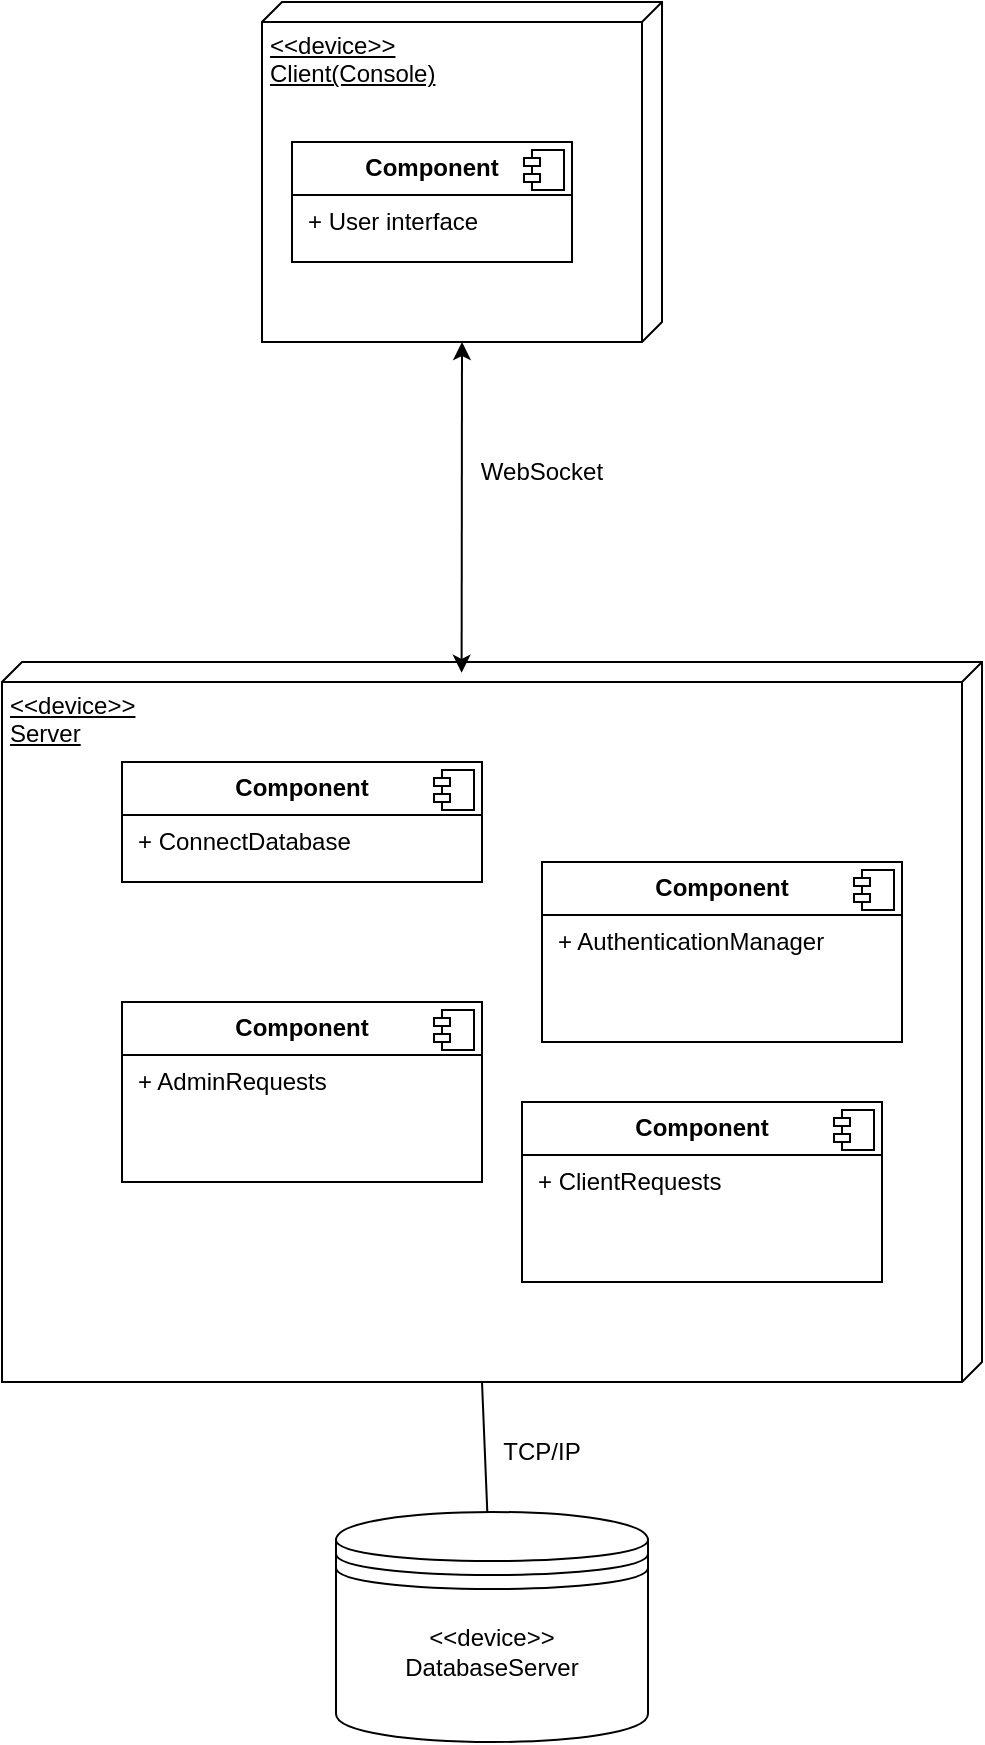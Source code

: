 <mxfile version="26.1.1">
  <diagram name="Страница-1" id="XDXFd0y68O4hNVRGw4TV">
    <mxGraphModel dx="913" dy="1660" grid="1" gridSize="10" guides="1" tooltips="1" connect="1" arrows="1" fold="1" page="1" pageScale="1" pageWidth="827" pageHeight="1169" math="0" shadow="0">
      <root>
        <mxCell id="0" />
        <mxCell id="1" parent="0" />
        <mxCell id="6t3WRoYSTCvv0QFygyfa-1" value="&amp;lt;&amp;lt;device&amp;gt;&amp;gt;&lt;div&gt;Client(Console)&lt;/div&gt;" style="verticalAlign=top;align=left;spacingTop=8;spacingLeft=2;spacingRight=12;shape=cube;size=10;direction=south;fontStyle=4;html=1;whiteSpace=wrap;" parent="1" vertex="1">
          <mxGeometry x="430" y="-70" width="200" height="170" as="geometry" />
        </mxCell>
        <mxCell id="6t3WRoYSTCvv0QFygyfa-2" value="&amp;lt;&amp;lt;device&amp;gt;&amp;gt;&lt;div&gt;Server&lt;/div&gt;" style="verticalAlign=top;align=left;spacingTop=8;spacingLeft=2;spacingRight=12;shape=cube;size=10;direction=south;fontStyle=4;html=1;whiteSpace=wrap;" parent="1" vertex="1">
          <mxGeometry x="300" y="260" width="490" height="360" as="geometry" />
        </mxCell>
        <mxCell id="6t3WRoYSTCvv0QFygyfa-4" value="" style="shape=datastore;whiteSpace=wrap;html=1;" parent="1" vertex="1">
          <mxGeometry x="467" y="685" width="156" height="115" as="geometry" />
        </mxCell>
        <mxCell id="6t3WRoYSTCvv0QFygyfa-5" value="&lt;div&gt;&amp;lt;&amp;lt;device&amp;gt;&amp;gt;&lt;/div&gt;DatabaseServer" style="text;strokeColor=none;align=center;fillColor=none;html=1;verticalAlign=middle;whiteSpace=wrap;rounded=0;" parent="1" vertex="1">
          <mxGeometry x="505" y="740" width="80" height="30" as="geometry" />
        </mxCell>
        <mxCell id="6t3WRoYSTCvv0QFygyfa-7" value="" style="endArrow=classic;startArrow=classic;html=1;rounded=0;exitX=0.015;exitY=0.531;exitDx=0;exitDy=0;exitPerimeter=0;" parent="1" source="6t3WRoYSTCvv0QFygyfa-2" edge="1">
          <mxGeometry width="50" height="50" relative="1" as="geometry">
            <mxPoint x="160" y="190" as="sourcePoint" />
            <mxPoint x="530" y="100" as="targetPoint" />
          </mxGeometry>
        </mxCell>
        <mxCell id="6t3WRoYSTCvv0QFygyfa-8" value="WebSocket" style="text;strokeColor=none;align=center;fillColor=none;html=1;verticalAlign=middle;whiteSpace=wrap;rounded=0;" parent="1" vertex="1">
          <mxGeometry x="540" y="150" width="60" height="30" as="geometry" />
        </mxCell>
        <mxCell id="6t3WRoYSTCvv0QFygyfa-9" value="" style="endArrow=none;html=1;rounded=0;entryX=0;entryY=0;entryDx=360;entryDy=250;entryPerimeter=0;" parent="1" source="6t3WRoYSTCvv0QFygyfa-4" target="6t3WRoYSTCvv0QFygyfa-2" edge="1">
          <mxGeometry width="50" height="50" relative="1" as="geometry">
            <mxPoint x="170" y="400" as="sourcePoint" />
            <mxPoint x="220" y="350" as="targetPoint" />
          </mxGeometry>
        </mxCell>
        <mxCell id="6t3WRoYSTCvv0QFygyfa-10" value="TCP/IP" style="text;strokeColor=none;align=center;fillColor=none;html=1;verticalAlign=middle;whiteSpace=wrap;rounded=0;" parent="1" vertex="1">
          <mxGeometry x="540" y="640" width="60" height="30" as="geometry" />
        </mxCell>
        <mxCell id="6t3WRoYSTCvv0QFygyfa-18" value="&lt;p style=&quot;margin:0px;margin-top:6px;text-align:center;&quot;&gt;&lt;b&gt;Component&lt;/b&gt;&lt;/p&gt;&lt;hr size=&quot;1&quot; style=&quot;border-style:solid;&quot;&gt;&lt;p style=&quot;margin:0px;margin-left:8px;&quot;&gt;+ User interface&lt;br&gt;&lt;/p&gt;" style="align=left;overflow=fill;html=1;dropTarget=0;whiteSpace=wrap;" parent="1" vertex="1">
          <mxGeometry x="445" width="140" height="60" as="geometry" />
        </mxCell>
        <mxCell id="6t3WRoYSTCvv0QFygyfa-19" value="" style="shape=component;jettyWidth=8;jettyHeight=4;" parent="6t3WRoYSTCvv0QFygyfa-18" vertex="1">
          <mxGeometry x="1" width="20" height="20" relative="1" as="geometry">
            <mxPoint x="-24" y="4" as="offset" />
          </mxGeometry>
        </mxCell>
        <mxCell id="6t3WRoYSTCvv0QFygyfa-20" value="&lt;p style=&quot;margin:0px;margin-top:6px;text-align:center;&quot;&gt;&lt;b&gt;Component&lt;/b&gt;&lt;/p&gt;&lt;hr size=&quot;1&quot; style=&quot;border-style:solid;&quot;&gt;&lt;p style=&quot;margin:0px;margin-left:8px;&quot;&gt;+ ConnectDatabase&lt;br&gt;&lt;br&gt;&lt;/p&gt;" style="align=left;overflow=fill;html=1;dropTarget=0;whiteSpace=wrap;" parent="1" vertex="1">
          <mxGeometry x="360" y="310" width="180" height="60" as="geometry" />
        </mxCell>
        <mxCell id="6t3WRoYSTCvv0QFygyfa-21" value="" style="shape=component;jettyWidth=8;jettyHeight=4;" parent="6t3WRoYSTCvv0QFygyfa-20" vertex="1">
          <mxGeometry x="1" width="20" height="20" relative="1" as="geometry">
            <mxPoint x="-24" y="4" as="offset" />
          </mxGeometry>
        </mxCell>
        <mxCell id="6t3WRoYSTCvv0QFygyfa-22" value="&lt;p style=&quot;margin:0px;margin-top:6px;text-align:center;&quot;&gt;&lt;b&gt;Component&lt;/b&gt;&lt;/p&gt;&lt;hr size=&quot;1&quot; style=&quot;border-style:solid;&quot;&gt;&lt;p style=&quot;margin:0px;margin-left:8px;&quot;&gt;+ AdminRequests&lt;br&gt;&lt;/p&gt;" style="align=left;overflow=fill;html=1;dropTarget=0;whiteSpace=wrap;" parent="1" vertex="1">
          <mxGeometry x="360" y="430" width="180" height="90" as="geometry" />
        </mxCell>
        <mxCell id="6t3WRoYSTCvv0QFygyfa-23" value="" style="shape=component;jettyWidth=8;jettyHeight=4;" parent="6t3WRoYSTCvv0QFygyfa-22" vertex="1">
          <mxGeometry x="1" width="20" height="20" relative="1" as="geometry">
            <mxPoint x="-24" y="4" as="offset" />
          </mxGeometry>
        </mxCell>
        <mxCell id="6t3WRoYSTCvv0QFygyfa-24" value="&lt;p style=&quot;margin:0px;margin-top:6px;text-align:center;&quot;&gt;&lt;b&gt;Component&lt;/b&gt;&lt;/p&gt;&lt;hr size=&quot;1&quot; style=&quot;border-style:solid;&quot;&gt;&lt;p style=&quot;margin:0px;margin-left:8px;&quot;&gt;+ AuthenticationManager&lt;br&gt;&lt;/p&gt;" style="align=left;overflow=fill;html=1;dropTarget=0;whiteSpace=wrap;" parent="1" vertex="1">
          <mxGeometry x="570" y="360" width="180" height="90" as="geometry" />
        </mxCell>
        <mxCell id="6t3WRoYSTCvv0QFygyfa-25" value="" style="shape=component;jettyWidth=8;jettyHeight=4;" parent="6t3WRoYSTCvv0QFygyfa-24" vertex="1">
          <mxGeometry x="1" width="20" height="20" relative="1" as="geometry">
            <mxPoint x="-24" y="4" as="offset" />
          </mxGeometry>
        </mxCell>
        <mxCell id="dHyHsp6l3oaV8JTQX9rD-2" value="&lt;p style=&quot;margin:0px;margin-top:6px;text-align:center;&quot;&gt;&lt;b&gt;Component&lt;/b&gt;&lt;/p&gt;&lt;hr size=&quot;1&quot; style=&quot;border-style:solid;&quot;&gt;&lt;p style=&quot;margin:0px;margin-left:8px;&quot;&gt;+ ClientRequests&lt;br&gt;&lt;/p&gt;" style="align=left;overflow=fill;html=1;dropTarget=0;whiteSpace=wrap;" vertex="1" parent="1">
          <mxGeometry x="560" y="480" width="180" height="90" as="geometry" />
        </mxCell>
        <mxCell id="dHyHsp6l3oaV8JTQX9rD-3" value="" style="shape=component;jettyWidth=8;jettyHeight=4;" vertex="1" parent="dHyHsp6l3oaV8JTQX9rD-2">
          <mxGeometry x="1" width="20" height="20" relative="1" as="geometry">
            <mxPoint x="-24" y="4" as="offset" />
          </mxGeometry>
        </mxCell>
      </root>
    </mxGraphModel>
  </diagram>
</mxfile>
